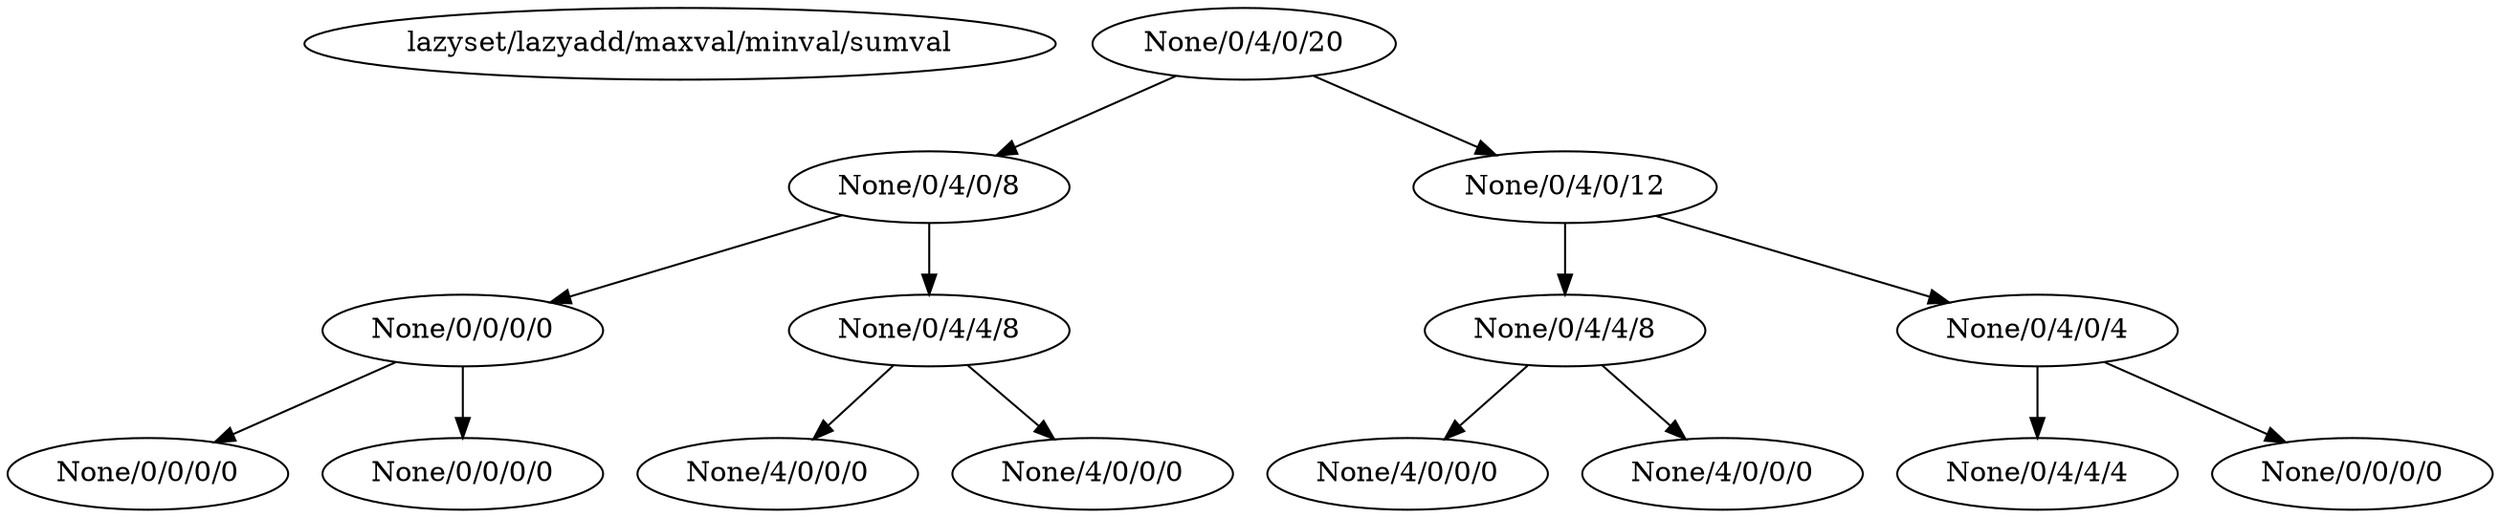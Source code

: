 digraph G{
0 [label="lazyset/lazyadd/maxval/minval/sumval"]
1 [label="None/0/4/0/20"]
2 [label="None/0/4/0/8"]
3 [label="None/0/4/0/12"]
4 [label="None/0/0/0/0"]
5 [label="None/0/4/4/8"]
6 [label="None/0/4/4/8"]
7 [label="None/0/4/0/4"]
8 [label="None/0/0/0/0"]
9 [label="None/0/0/0/0"]
10 [label="None/4/0/0/0"]
11 [label="None/4/0/0/0"]
12 [label="None/4/0/0/0"]
13 [label="None/4/0/0/0"]
14 [label="None/0/4/4/4"]
15 [label="None/0/0/0/0"]
1 -> 2
1 -> 3
2 -> 4
2 -> 5
3 -> 6
3 -> 7
4 -> 8
4 -> 9
5 -> 10
5 -> 11
6 -> 12
6 -> 13
7 -> 14
7 -> 15
}
